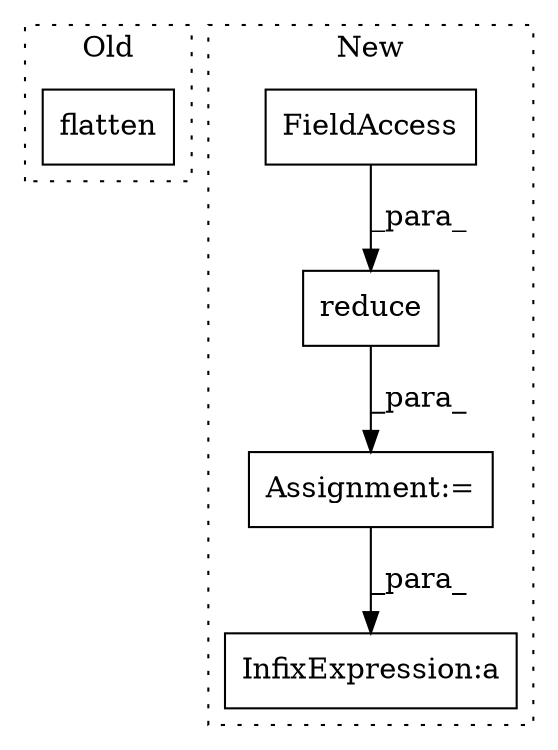 digraph G {
subgraph cluster0 {
1 [label="flatten" a="32" s="2067" l="9" shape="box"];
label = "Old";
style="dotted";
}
subgraph cluster1 {
2 [label="reduce" a="32" s="2544,2574" l="7,1" shape="box"];
3 [label="Assignment:=" a="7" s="2537" l="1" shape="box"];
4 [label="FieldAccess" a="22" s="2568" l="6" shape="box"];
5 [label="InfixExpression:a" a="27" s="2833" l="3" shape="box"];
label = "New";
style="dotted";
}
2 -> 3 [label="_para_"];
3 -> 5 [label="_para_"];
4 -> 2 [label="_para_"];
}